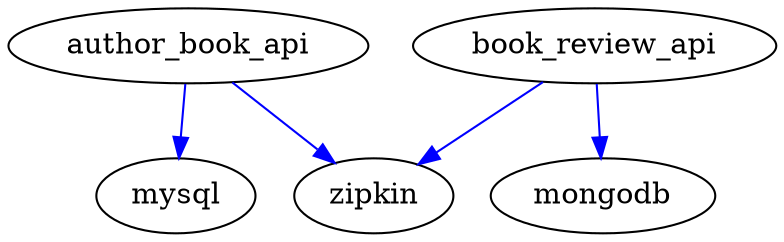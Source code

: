 digraph {
author_book_api->zipkin[color=blue]
author_book_api->mysql[color=blue]
book_review_api->zipkin[color=blue]
book_review_api->mongodb[color=blue]
}